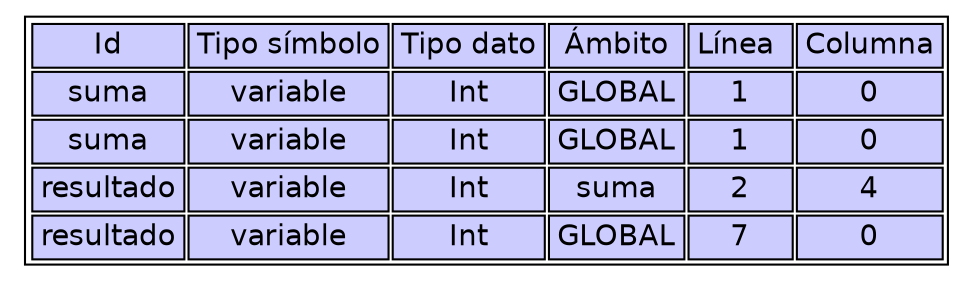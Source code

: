 digraph TS{ 
node [ shape=none fontname=Helvetica] 
n1 [ label = <<table><tr> 
<td colspan="2" bgcolor="#ccccff">Id</td>
<td colspan="2" bgcolor="#ccccff">Tipo símbolo</td>
<td colspan="2" bgcolor="#ccccff">Tipo dato</td>
<td colspan="2" bgcolor="#ccccff">Ámbito</td>
<td colspan="2" bgcolor="#ccccff">Línea </td>
<td colspan="2" bgcolor="#ccccff">Columna</td>
</tr>
<tr><td colspan="2" bgcolor="#ccccff">suma</td>
<td colspan="2" bgcolor="#ccccff">variable</td>
<td colspan="2" bgcolor="#ccccff">Int</td>
<td colspan="2" bgcolor="#ccccff">GLOBAL</td>
<td colspan="2" bgcolor="#ccccff">1</td>
<td colspan="2" bgcolor="#ccccff">0</td></tr>
<tr><td colspan="2" bgcolor="#ccccff">suma</td>
<td colspan="2" bgcolor="#ccccff">variable</td>
<td colspan="2" bgcolor="#ccccff">Int</td>
<td colspan="2" bgcolor="#ccccff">GLOBAL</td>
<td colspan="2" bgcolor="#ccccff">1</td>
<td colspan="2" bgcolor="#ccccff">0</td></tr>
<tr><td colspan="2" bgcolor="#ccccff">resultado</td>
<td colspan="2" bgcolor="#ccccff">variable</td>
<td colspan="2" bgcolor="#ccccff">Int</td>
<td colspan="2" bgcolor="#ccccff">suma</td>
<td colspan="2" bgcolor="#ccccff">2</td>
<td colspan="2" bgcolor="#ccccff">4</td></tr>
<tr><td colspan="2" bgcolor="#ccccff">resultado</td>
<td colspan="2" bgcolor="#ccccff">variable</td>
<td colspan="2" bgcolor="#ccccff">Int</td>
<td colspan="2" bgcolor="#ccccff">GLOBAL</td>
<td colspan="2" bgcolor="#ccccff">7</td>
<td colspan="2" bgcolor="#ccccff">0</td></tr>
</table> > ]; 
 }
